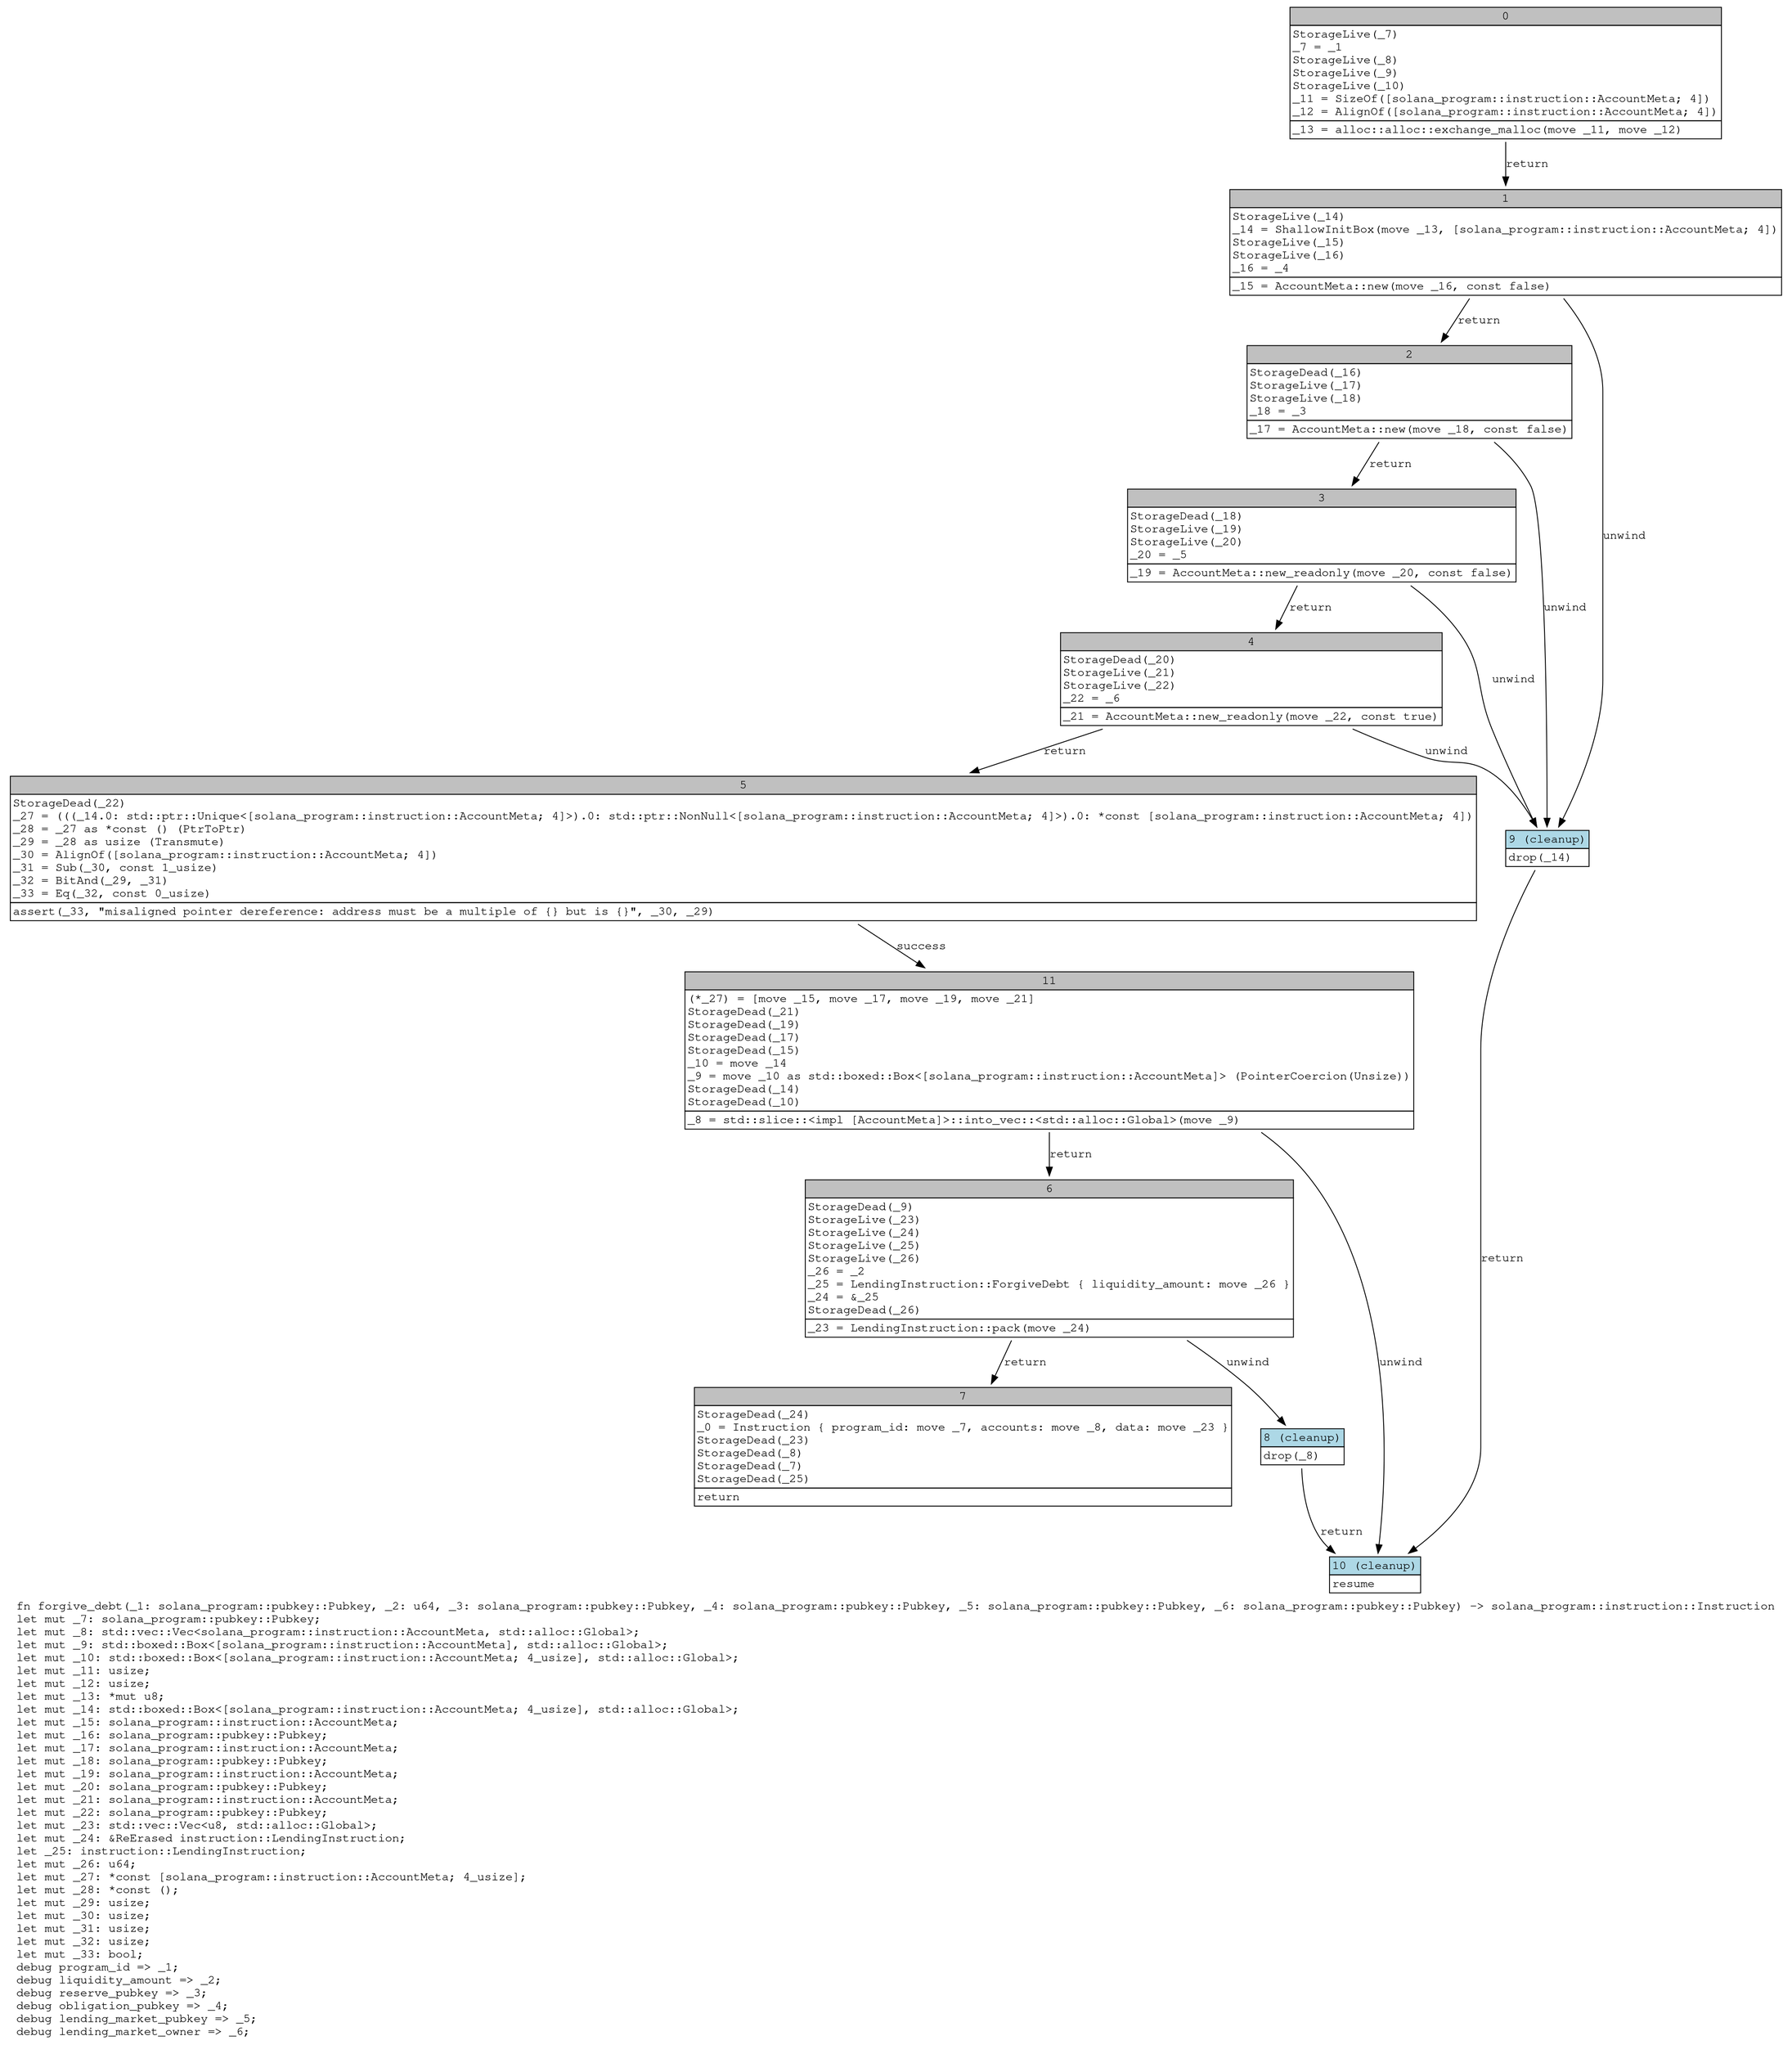 digraph Mir_0_86 {
    graph [fontname="Courier, monospace"];
    node [fontname="Courier, monospace"];
    edge [fontname="Courier, monospace"];
    label=<fn forgive_debt(_1: solana_program::pubkey::Pubkey, _2: u64, _3: solana_program::pubkey::Pubkey, _4: solana_program::pubkey::Pubkey, _5: solana_program::pubkey::Pubkey, _6: solana_program::pubkey::Pubkey) -&gt; solana_program::instruction::Instruction<br align="left"/>let mut _7: solana_program::pubkey::Pubkey;<br align="left"/>let mut _8: std::vec::Vec&lt;solana_program::instruction::AccountMeta, std::alloc::Global&gt;;<br align="left"/>let mut _9: std::boxed::Box&lt;[solana_program::instruction::AccountMeta], std::alloc::Global&gt;;<br align="left"/>let mut _10: std::boxed::Box&lt;[solana_program::instruction::AccountMeta; 4_usize], std::alloc::Global&gt;;<br align="left"/>let mut _11: usize;<br align="left"/>let mut _12: usize;<br align="left"/>let mut _13: *mut u8;<br align="left"/>let mut _14: std::boxed::Box&lt;[solana_program::instruction::AccountMeta; 4_usize], std::alloc::Global&gt;;<br align="left"/>let mut _15: solana_program::instruction::AccountMeta;<br align="left"/>let mut _16: solana_program::pubkey::Pubkey;<br align="left"/>let mut _17: solana_program::instruction::AccountMeta;<br align="left"/>let mut _18: solana_program::pubkey::Pubkey;<br align="left"/>let mut _19: solana_program::instruction::AccountMeta;<br align="left"/>let mut _20: solana_program::pubkey::Pubkey;<br align="left"/>let mut _21: solana_program::instruction::AccountMeta;<br align="left"/>let mut _22: solana_program::pubkey::Pubkey;<br align="left"/>let mut _23: std::vec::Vec&lt;u8, std::alloc::Global&gt;;<br align="left"/>let mut _24: &amp;ReErased instruction::LendingInstruction;<br align="left"/>let _25: instruction::LendingInstruction;<br align="left"/>let mut _26: u64;<br align="left"/>let mut _27: *const [solana_program::instruction::AccountMeta; 4_usize];<br align="left"/>let mut _28: *const ();<br align="left"/>let mut _29: usize;<br align="left"/>let mut _30: usize;<br align="left"/>let mut _31: usize;<br align="left"/>let mut _32: usize;<br align="left"/>let mut _33: bool;<br align="left"/>debug program_id =&gt; _1;<br align="left"/>debug liquidity_amount =&gt; _2;<br align="left"/>debug reserve_pubkey =&gt; _3;<br align="left"/>debug obligation_pubkey =&gt; _4;<br align="left"/>debug lending_market_pubkey =&gt; _5;<br align="left"/>debug lending_market_owner =&gt; _6;<br align="left"/>>;
    bb0__0_86 [shape="none", label=<<table border="0" cellborder="1" cellspacing="0"><tr><td bgcolor="gray" align="center" colspan="1">0</td></tr><tr><td align="left" balign="left">StorageLive(_7)<br/>_7 = _1<br/>StorageLive(_8)<br/>StorageLive(_9)<br/>StorageLive(_10)<br/>_11 = SizeOf([solana_program::instruction::AccountMeta; 4])<br/>_12 = AlignOf([solana_program::instruction::AccountMeta; 4])<br/></td></tr><tr><td align="left">_13 = alloc::alloc::exchange_malloc(move _11, move _12)</td></tr></table>>];
    bb1__0_86 [shape="none", label=<<table border="0" cellborder="1" cellspacing="0"><tr><td bgcolor="gray" align="center" colspan="1">1</td></tr><tr><td align="left" balign="left">StorageLive(_14)<br/>_14 = ShallowInitBox(move _13, [solana_program::instruction::AccountMeta; 4])<br/>StorageLive(_15)<br/>StorageLive(_16)<br/>_16 = _4<br/></td></tr><tr><td align="left">_15 = AccountMeta::new(move _16, const false)</td></tr></table>>];
    bb2__0_86 [shape="none", label=<<table border="0" cellborder="1" cellspacing="0"><tr><td bgcolor="gray" align="center" colspan="1">2</td></tr><tr><td align="left" balign="left">StorageDead(_16)<br/>StorageLive(_17)<br/>StorageLive(_18)<br/>_18 = _3<br/></td></tr><tr><td align="left">_17 = AccountMeta::new(move _18, const false)</td></tr></table>>];
    bb3__0_86 [shape="none", label=<<table border="0" cellborder="1" cellspacing="0"><tr><td bgcolor="gray" align="center" colspan="1">3</td></tr><tr><td align="left" balign="left">StorageDead(_18)<br/>StorageLive(_19)<br/>StorageLive(_20)<br/>_20 = _5<br/></td></tr><tr><td align="left">_19 = AccountMeta::new_readonly(move _20, const false)</td></tr></table>>];
    bb4__0_86 [shape="none", label=<<table border="0" cellborder="1" cellspacing="0"><tr><td bgcolor="gray" align="center" colspan="1">4</td></tr><tr><td align="left" balign="left">StorageDead(_20)<br/>StorageLive(_21)<br/>StorageLive(_22)<br/>_22 = _6<br/></td></tr><tr><td align="left">_21 = AccountMeta::new_readonly(move _22, const true)</td></tr></table>>];
    bb5__0_86 [shape="none", label=<<table border="0" cellborder="1" cellspacing="0"><tr><td bgcolor="gray" align="center" colspan="1">5</td></tr><tr><td align="left" balign="left">StorageDead(_22)<br/>_27 = (((_14.0: std::ptr::Unique&lt;[solana_program::instruction::AccountMeta; 4]&gt;).0: std::ptr::NonNull&lt;[solana_program::instruction::AccountMeta; 4]&gt;).0: *const [solana_program::instruction::AccountMeta; 4])<br/>_28 = _27 as *const () (PtrToPtr)<br/>_29 = _28 as usize (Transmute)<br/>_30 = AlignOf([solana_program::instruction::AccountMeta; 4])<br/>_31 = Sub(_30, const 1_usize)<br/>_32 = BitAnd(_29, _31)<br/>_33 = Eq(_32, const 0_usize)<br/></td></tr><tr><td align="left">assert(_33, &quot;misaligned pointer dereference: address must be a multiple of {} but is {}&quot;, _30, _29)</td></tr></table>>];
    bb6__0_86 [shape="none", label=<<table border="0" cellborder="1" cellspacing="0"><tr><td bgcolor="gray" align="center" colspan="1">6</td></tr><tr><td align="left" balign="left">StorageDead(_9)<br/>StorageLive(_23)<br/>StorageLive(_24)<br/>StorageLive(_25)<br/>StorageLive(_26)<br/>_26 = _2<br/>_25 = LendingInstruction::ForgiveDebt { liquidity_amount: move _26 }<br/>_24 = &amp;_25<br/>StorageDead(_26)<br/></td></tr><tr><td align="left">_23 = LendingInstruction::pack(move _24)</td></tr></table>>];
    bb7__0_86 [shape="none", label=<<table border="0" cellborder="1" cellspacing="0"><tr><td bgcolor="gray" align="center" colspan="1">7</td></tr><tr><td align="left" balign="left">StorageDead(_24)<br/>_0 = Instruction { program_id: move _7, accounts: move _8, data: move _23 }<br/>StorageDead(_23)<br/>StorageDead(_8)<br/>StorageDead(_7)<br/>StorageDead(_25)<br/></td></tr><tr><td align="left">return</td></tr></table>>];
    bb8__0_86 [shape="none", label=<<table border="0" cellborder="1" cellspacing="0"><tr><td bgcolor="lightblue" align="center" colspan="1">8 (cleanup)</td></tr><tr><td align="left">drop(_8)</td></tr></table>>];
    bb9__0_86 [shape="none", label=<<table border="0" cellborder="1" cellspacing="0"><tr><td bgcolor="lightblue" align="center" colspan="1">9 (cleanup)</td></tr><tr><td align="left">drop(_14)</td></tr></table>>];
    bb10__0_86 [shape="none", label=<<table border="0" cellborder="1" cellspacing="0"><tr><td bgcolor="lightblue" align="center" colspan="1">10 (cleanup)</td></tr><tr><td align="left">resume</td></tr></table>>];
    bb11__0_86 [shape="none", label=<<table border="0" cellborder="1" cellspacing="0"><tr><td bgcolor="gray" align="center" colspan="1">11</td></tr><tr><td align="left" balign="left">(*_27) = [move _15, move _17, move _19, move _21]<br/>StorageDead(_21)<br/>StorageDead(_19)<br/>StorageDead(_17)<br/>StorageDead(_15)<br/>_10 = move _14<br/>_9 = move _10 as std::boxed::Box&lt;[solana_program::instruction::AccountMeta]&gt; (PointerCoercion(Unsize))<br/>StorageDead(_14)<br/>StorageDead(_10)<br/></td></tr><tr><td align="left">_8 = std::slice::&lt;impl [AccountMeta]&gt;::into_vec::&lt;std::alloc::Global&gt;(move _9)</td></tr></table>>];
    bb0__0_86 -> bb1__0_86 [label="return"];
    bb1__0_86 -> bb2__0_86 [label="return"];
    bb1__0_86 -> bb9__0_86 [label="unwind"];
    bb2__0_86 -> bb3__0_86 [label="return"];
    bb2__0_86 -> bb9__0_86 [label="unwind"];
    bb3__0_86 -> bb4__0_86 [label="return"];
    bb3__0_86 -> bb9__0_86 [label="unwind"];
    bb4__0_86 -> bb5__0_86 [label="return"];
    bb4__0_86 -> bb9__0_86 [label="unwind"];
    bb5__0_86 -> bb11__0_86 [label="success"];
    bb6__0_86 -> bb7__0_86 [label="return"];
    bb6__0_86 -> bb8__0_86 [label="unwind"];
    bb8__0_86 -> bb10__0_86 [label="return"];
    bb9__0_86 -> bb10__0_86 [label="return"];
    bb11__0_86 -> bb6__0_86 [label="return"];
    bb11__0_86 -> bb10__0_86 [label="unwind"];
}

